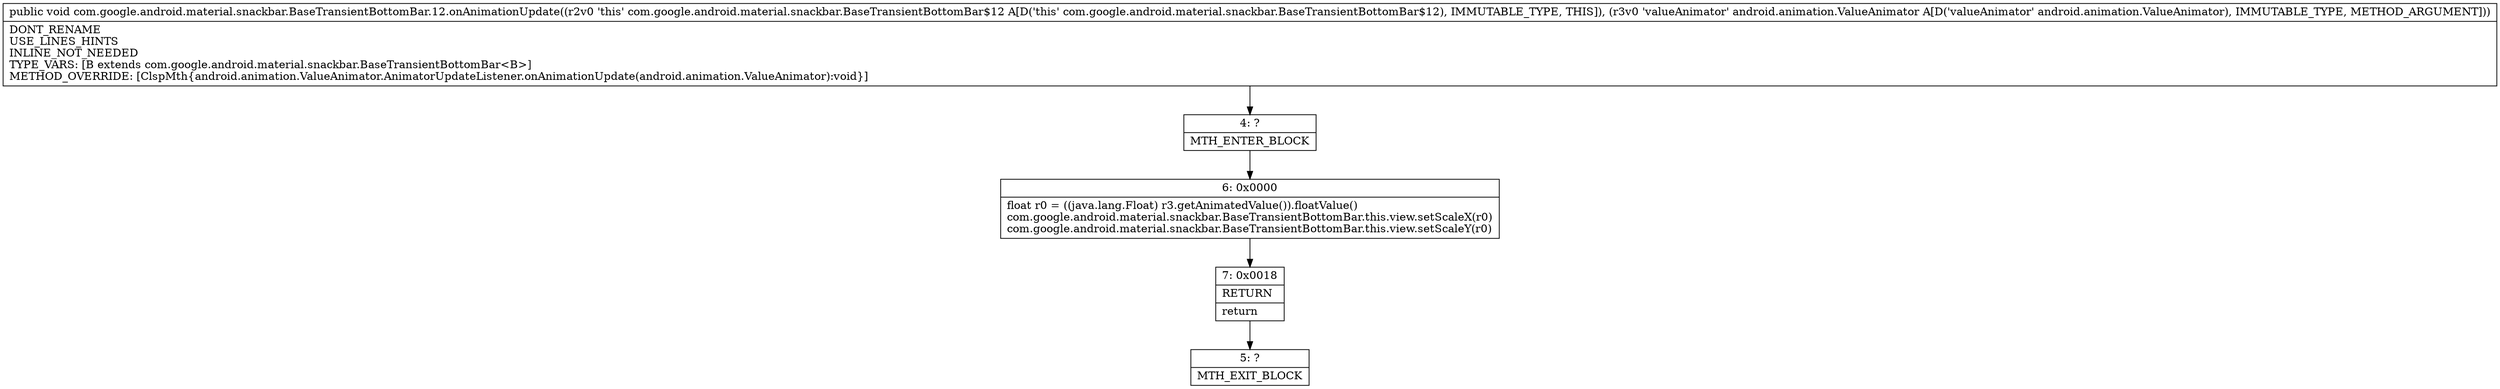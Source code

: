 digraph "CFG forcom.google.android.material.snackbar.BaseTransientBottomBar.12.onAnimationUpdate(Landroid\/animation\/ValueAnimator;)V" {
Node_4 [shape=record,label="{4\:\ ?|MTH_ENTER_BLOCK\l}"];
Node_6 [shape=record,label="{6\:\ 0x0000|float r0 = ((java.lang.Float) r3.getAnimatedValue()).floatValue()\lcom.google.android.material.snackbar.BaseTransientBottomBar.this.view.setScaleX(r0)\lcom.google.android.material.snackbar.BaseTransientBottomBar.this.view.setScaleY(r0)\l}"];
Node_7 [shape=record,label="{7\:\ 0x0018|RETURN\l|return\l}"];
Node_5 [shape=record,label="{5\:\ ?|MTH_EXIT_BLOCK\l}"];
MethodNode[shape=record,label="{public void com.google.android.material.snackbar.BaseTransientBottomBar.12.onAnimationUpdate((r2v0 'this' com.google.android.material.snackbar.BaseTransientBottomBar$12 A[D('this' com.google.android.material.snackbar.BaseTransientBottomBar$12), IMMUTABLE_TYPE, THIS]), (r3v0 'valueAnimator' android.animation.ValueAnimator A[D('valueAnimator' android.animation.ValueAnimator), IMMUTABLE_TYPE, METHOD_ARGUMENT]))  | DONT_RENAME\lUSE_LINES_HINTS\lINLINE_NOT_NEEDED\lTYPE_VARS: [B extends com.google.android.material.snackbar.BaseTransientBottomBar\<B\>]\lMETHOD_OVERRIDE: [ClspMth\{android.animation.ValueAnimator.AnimatorUpdateListener.onAnimationUpdate(android.animation.ValueAnimator):void\}]\l}"];
MethodNode -> Node_4;Node_4 -> Node_6;
Node_6 -> Node_7;
Node_7 -> Node_5;
}

